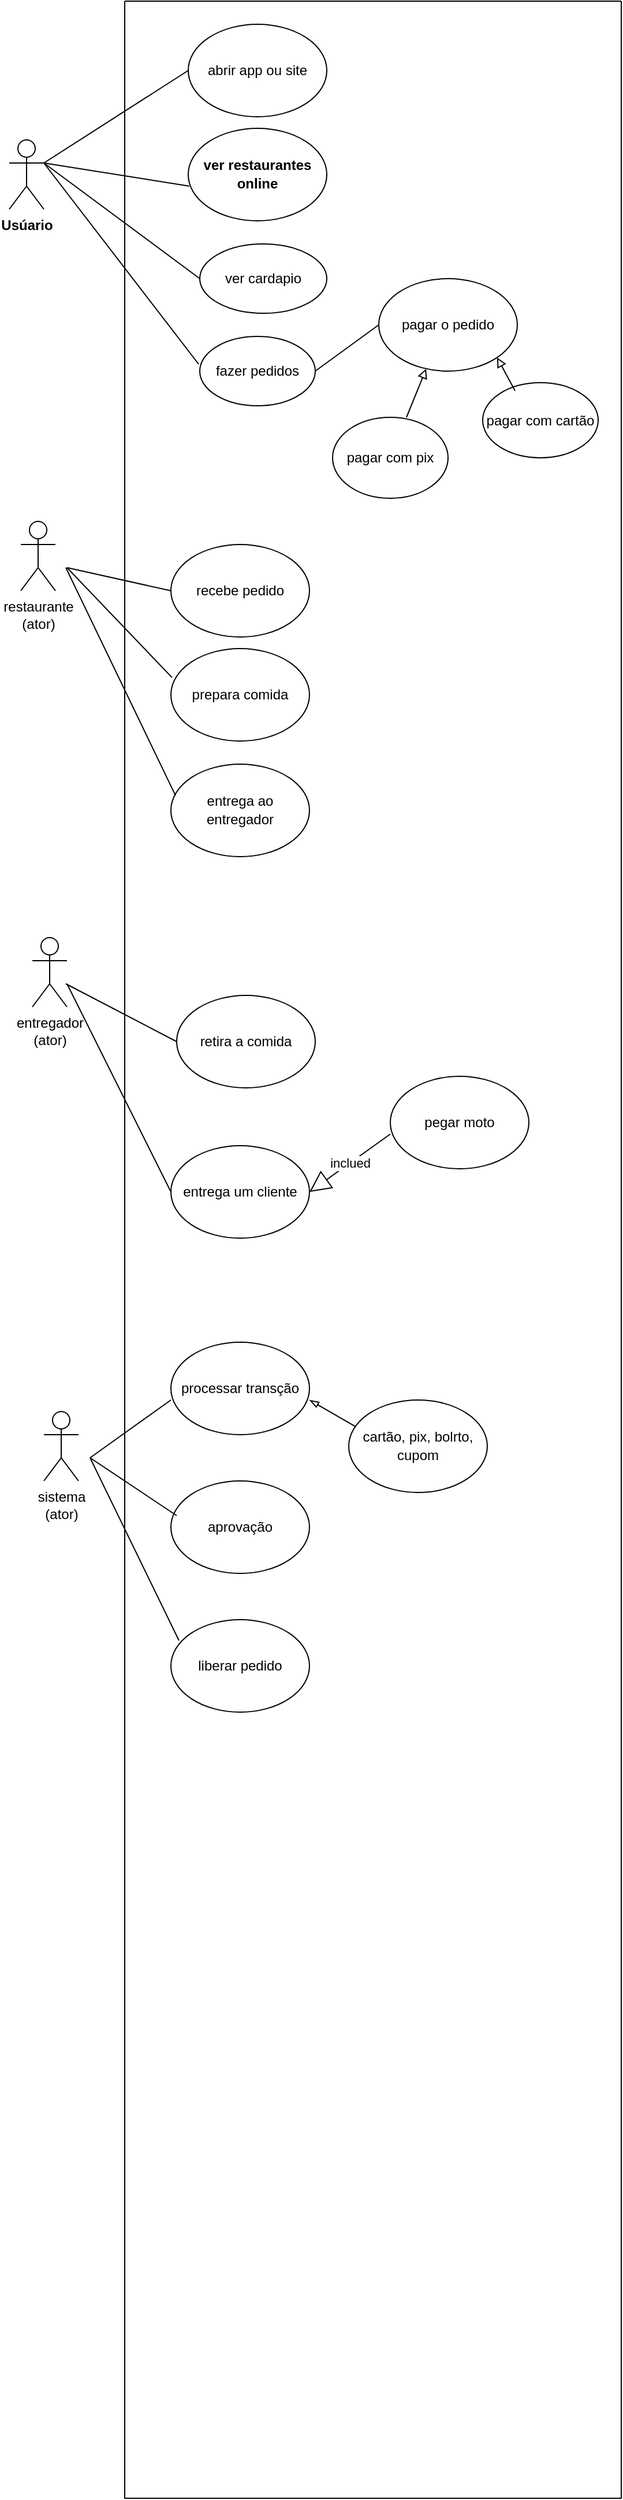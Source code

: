 <mxfile version="28.2.5">
  <diagram name="Página-1" id="tSvNxVfXGZo-txXaCuXj">
    <mxGraphModel dx="1106" dy="597" grid="1" gridSize="10" guides="1" tooltips="1" connect="1" arrows="1" fold="1" page="1" pageScale="1" pageWidth="827" pageHeight="1169" math="0" shadow="0" adaptiveColors="simple">
      <root>
        <mxCell id="0" />
        <mxCell id="1" parent="0" />
        <mxCell id="-fS9qOMYzr-xpj3dif4j-1" value="Usúario" style="shape=umlActor;verticalLabelPosition=bottom;verticalAlign=top;html=1;fontStyle=1;labelBackgroundColor=none;" vertex="1" parent="1">
          <mxGeometry x="60" y="250" width="30" height="60" as="geometry" />
        </mxCell>
        <mxCell id="-fS9qOMYzr-xpj3dif4j-14" value="" style="swimlane;startSize=0;labelBackgroundColor=none;" vertex="1" parent="1">
          <mxGeometry x="160" y="130" width="430" height="2160" as="geometry">
            <mxRectangle x="200" y="80" width="50" height="40" as="alternateBounds" />
          </mxGeometry>
        </mxCell>
        <mxCell id="-fS9qOMYzr-xpj3dif4j-32" value="ver cardapio" style="ellipse;whiteSpace=wrap;html=1;labelBackgroundColor=none;" vertex="1" parent="-fS9qOMYzr-xpj3dif4j-14">
          <mxGeometry x="65" y="210" width="110" height="60" as="geometry" />
        </mxCell>
        <mxCell id="-fS9qOMYzr-xpj3dif4j-33" value="fazer pedidos" style="ellipse;whiteSpace=wrap;html=1;labelBackgroundColor=none;" vertex="1" parent="-fS9qOMYzr-xpj3dif4j-14">
          <mxGeometry x="65" y="290" width="100" height="60" as="geometry" />
        </mxCell>
        <mxCell id="-fS9qOMYzr-xpj3dif4j-49" value="&lt;font face=&quot;Helvetica&quot;&gt;pagar o pedido&lt;/font&gt;" style="ellipse;whiteSpace=wrap;html=1;hachureGap=4;fontFamily=Architects Daughter;fontSource=https%3A%2F%2Ffonts.googleapis.com%2Fcss%3Ffamily%3DArchitects%2BDaughter;" vertex="1" parent="-fS9qOMYzr-xpj3dif4j-14">
          <mxGeometry x="220" y="240" width="120" height="80" as="geometry" />
        </mxCell>
        <mxCell id="-fS9qOMYzr-xpj3dif4j-50" value="&lt;font face=&quot;Helvetica&quot;&gt;&lt;b&gt;ver restaurantes online&lt;/b&gt;&lt;/font&gt;" style="ellipse;whiteSpace=wrap;html=1;hachureGap=4;fontFamily=Architects Daughter;fontSource=https%3A%2F%2Ffonts.googleapis.com%2Fcss%3Ffamily%3DArchitects%2BDaughter;" vertex="1" parent="-fS9qOMYzr-xpj3dif4j-14">
          <mxGeometry x="55" y="110" width="120" height="80" as="geometry" />
        </mxCell>
        <mxCell id="-fS9qOMYzr-xpj3dif4j-52" value="" style="endArrow=none;html=1;rounded=0;labelBackgroundColor=none;fontColor=default;entryX=-0.01;entryY=0.4;entryDx=0;entryDy=0;entryPerimeter=0;" edge="1" parent="-fS9qOMYzr-xpj3dif4j-14" target="-fS9qOMYzr-xpj3dif4j-33">
          <mxGeometry width="50" height="50" relative="1" as="geometry">
            <mxPoint x="-70" y="140" as="sourcePoint" />
            <mxPoint x="65" y="345" as="targetPoint" />
          </mxGeometry>
        </mxCell>
        <mxCell id="-fS9qOMYzr-xpj3dif4j-60" value="&lt;font face=&quot;Helvetica&quot;&gt;recebe pedido&lt;/font&gt;" style="ellipse;whiteSpace=wrap;html=1;hachureGap=4;fontFamily=Architects Daughter;fontSource=https%3A%2F%2Ffonts.googleapis.com%2Fcss%3Ffamily%3DArchitects%2BDaughter;" vertex="1" parent="-fS9qOMYzr-xpj3dif4j-14">
          <mxGeometry x="40" y="470" width="120" height="80" as="geometry" />
        </mxCell>
        <mxCell id="-fS9qOMYzr-xpj3dif4j-62" value="&lt;font face=&quot;Helvetica&quot;&gt;prepara comida&lt;/font&gt;" style="ellipse;whiteSpace=wrap;html=1;hachureGap=4;fontFamily=Architects Daughter;fontSource=https%3A%2F%2Ffonts.googleapis.com%2Fcss%3Ffamily%3DArchitects%2BDaughter;" vertex="1" parent="-fS9qOMYzr-xpj3dif4j-14">
          <mxGeometry x="40" y="560" width="120" height="80" as="geometry" />
        </mxCell>
        <mxCell id="-fS9qOMYzr-xpj3dif4j-63" value="&lt;font face=&quot;Helvetica&quot;&gt;entrega ao entregador&lt;/font&gt;" style="ellipse;whiteSpace=wrap;html=1;hachureGap=4;fontFamily=Architects Daughter;fontSource=https%3A%2F%2Ffonts.googleapis.com%2Fcss%3Ffamily%3DArchitects%2BDaughter;" vertex="1" parent="-fS9qOMYzr-xpj3dif4j-14">
          <mxGeometry x="40" y="660" width="120" height="80" as="geometry" />
        </mxCell>
        <mxCell id="-fS9qOMYzr-xpj3dif4j-66" value="" style="endArrow=none;html=1;rounded=0;entryX=0.033;entryY=0.338;entryDx=0;entryDy=0;entryPerimeter=0;" edge="1" parent="-fS9qOMYzr-xpj3dif4j-14" target="-fS9qOMYzr-xpj3dif4j-63">
          <mxGeometry width="50" height="50" relative="1" as="geometry">
            <mxPoint x="-51" y="490" as="sourcePoint" />
            <mxPoint x="40" y="585" as="targetPoint" />
          </mxGeometry>
        </mxCell>
        <mxCell id="-fS9qOMYzr-xpj3dif4j-69" value="&lt;font face=&quot;Helvetica&quot;&gt;retira a comida&lt;/font&gt;" style="ellipse;whiteSpace=wrap;html=1;hachureGap=4;fontFamily=Architects Daughter;fontSource=https%3A%2F%2Ffonts.googleapis.com%2Fcss%3Ffamily%3DArchitects%2BDaughter;" vertex="1" parent="-fS9qOMYzr-xpj3dif4j-14">
          <mxGeometry x="45" y="860" width="120" height="80" as="geometry" />
        </mxCell>
        <mxCell id="-fS9qOMYzr-xpj3dif4j-70" value="" style="endArrow=none;html=1;rounded=0;entryX=0;entryY=0.5;entryDx=0;entryDy=0;" edge="1" parent="-fS9qOMYzr-xpj3dif4j-14" target="-fS9qOMYzr-xpj3dif4j-69">
          <mxGeometry width="50" height="50" relative="1" as="geometry">
            <mxPoint x="-51" y="850" as="sourcePoint" />
            <mxPoint x="40" y="935" as="targetPoint" />
          </mxGeometry>
        </mxCell>
        <mxCell id="-fS9qOMYzr-xpj3dif4j-71" value="&lt;font face=&quot;Helvetica&quot;&gt;entrega um cliente&lt;/font&gt;" style="ellipse;whiteSpace=wrap;html=1;hachureGap=4;fontFamily=Architects Daughter;fontSource=https%3A%2F%2Ffonts.googleapis.com%2Fcss%3Ffamily%3DArchitects%2BDaughter;" vertex="1" parent="-fS9qOMYzr-xpj3dif4j-14">
          <mxGeometry x="40" y="990" width="120" height="80" as="geometry" />
        </mxCell>
        <mxCell id="-fS9qOMYzr-xpj3dif4j-76" value="" style="endArrow=none;html=1;rounded=0;exitX=1;exitY=0.5;exitDx=0;exitDy=0;entryX=0;entryY=0.5;entryDx=0;entryDy=0;" edge="1" parent="-fS9qOMYzr-xpj3dif4j-14" source="-fS9qOMYzr-xpj3dif4j-33" target="-fS9qOMYzr-xpj3dif4j-49">
          <mxGeometry width="50" height="50" relative="1" as="geometry">
            <mxPoint x="158.891" y="380.251" as="sourcePoint" />
            <mxPoint x="200" y="200" as="targetPoint" />
          </mxGeometry>
        </mxCell>
        <mxCell id="-fS9qOMYzr-xpj3dif4j-78" value="pagar com cartão" style="ellipse;whiteSpace=wrap;html=1;" vertex="1" parent="-fS9qOMYzr-xpj3dif4j-14">
          <mxGeometry x="310" y="330" width="100" height="65" as="geometry" />
        </mxCell>
        <mxCell id="-fS9qOMYzr-xpj3dif4j-77" value="pagar com pix" style="ellipse;whiteSpace=wrap;html=1;" vertex="1" parent="-fS9qOMYzr-xpj3dif4j-14">
          <mxGeometry x="180" y="360" width="100" height="70" as="geometry" />
        </mxCell>
        <mxCell id="-fS9qOMYzr-xpj3dif4j-79" value="" style="endArrow=none;html=1;rounded=0;exitX=1;exitY=1;exitDx=0;exitDy=0;entryX=0.28;entryY=0.108;entryDx=0;entryDy=0;entryPerimeter=0;startArrow=block;startFill=0;" edge="1" parent="-fS9qOMYzr-xpj3dif4j-14" source="-fS9qOMYzr-xpj3dif4j-49" target="-fS9qOMYzr-xpj3dif4j-78">
          <mxGeometry width="50" height="50" relative="1" as="geometry">
            <mxPoint x="310" y="250" as="sourcePoint" />
            <mxPoint x="350" y="270" as="targetPoint" />
          </mxGeometry>
        </mxCell>
        <mxCell id="-fS9qOMYzr-xpj3dif4j-80" value="" style="endArrow=none;html=1;rounded=0;exitX=0.342;exitY=0.975;exitDx=0;exitDy=0;entryX=0.64;entryY=0;entryDx=0;entryDy=0;exitPerimeter=0;startArrow=block;startFill=0;entryPerimeter=0;" edge="1" parent="-fS9qOMYzr-xpj3dif4j-14" source="-fS9qOMYzr-xpj3dif4j-49" target="-fS9qOMYzr-xpj3dif4j-77">
          <mxGeometry width="50" height="50" relative="1" as="geometry">
            <mxPoint x="180" y="267.5" as="sourcePoint" />
            <mxPoint x="220" y="287.5" as="targetPoint" />
            <Array as="points" />
          </mxGeometry>
        </mxCell>
        <mxCell id="-fS9qOMYzr-xpj3dif4j-81" value="pegar moto" style="ellipse;whiteSpace=wrap;html=1;" vertex="1" parent="-fS9qOMYzr-xpj3dif4j-14">
          <mxGeometry x="230" y="930" width="120" height="80" as="geometry" />
        </mxCell>
        <mxCell id="-fS9qOMYzr-xpj3dif4j-83" value="&lt;font face=&quot;Helvetica&quot;&gt;cartão, pix, bolrto, cupom&lt;/font&gt;" style="ellipse;whiteSpace=wrap;html=1;hachureGap=4;fontFamily=Architects Daughter;fontSource=https%3A%2F%2Ffonts.googleapis.com%2Fcss%3Ffamily%3DArchitects%2BDaughter;" vertex="1" parent="-fS9qOMYzr-xpj3dif4j-14">
          <mxGeometry x="194" y="1210" width="120" height="80" as="geometry" />
        </mxCell>
        <mxCell id="-fS9qOMYzr-xpj3dif4j-84" value="&lt;font face=&quot;Helvetica&quot;&gt;aprovação&lt;/font&gt;" style="ellipse;whiteSpace=wrap;html=1;hachureGap=4;fontFamily=Architects Daughter;fontSource=https%3A%2F%2Ffonts.googleapis.com%2Fcss%3Ffamily%3DArchitects%2BDaughter;" vertex="1" parent="-fS9qOMYzr-xpj3dif4j-14">
          <mxGeometry x="40" y="1280" width="120" height="80" as="geometry" />
        </mxCell>
        <mxCell id="-fS9qOMYzr-xpj3dif4j-85" value="&lt;font face=&quot;Helvetica&quot;&gt;processar transção&lt;/font&gt;" style="ellipse;whiteSpace=wrap;html=1;hachureGap=4;fontFamily=Architects Daughter;fontSource=https%3A%2F%2Ffonts.googleapis.com%2Fcss%3Ffamily%3DArchitects%2BDaughter;" vertex="1" parent="-fS9qOMYzr-xpj3dif4j-14">
          <mxGeometry x="40" y="1160" width="120" height="80" as="geometry" />
        </mxCell>
        <mxCell id="-fS9qOMYzr-xpj3dif4j-86" value="&lt;font face=&quot;Helvetica&quot;&gt;liberar pedido&lt;/font&gt;" style="ellipse;whiteSpace=wrap;html=1;hachureGap=4;fontFamily=Architects Daughter;fontSource=https%3A%2F%2Ffonts.googleapis.com%2Fcss%3Ffamily%3DArchitects%2BDaughter;" vertex="1" parent="-fS9qOMYzr-xpj3dif4j-14">
          <mxGeometry x="40" y="1400" width="120" height="80" as="geometry" />
        </mxCell>
        <mxCell id="-fS9qOMYzr-xpj3dif4j-87" value="" style="endArrow=none;html=1;rounded=0;" edge="1" parent="-fS9qOMYzr-xpj3dif4j-14">
          <mxGeometry width="50" height="50" relative="1" as="geometry">
            <mxPoint x="-30" y="1260" as="sourcePoint" />
            <mxPoint x="40" y="1210" as="targetPoint" />
          </mxGeometry>
        </mxCell>
        <mxCell id="-fS9qOMYzr-xpj3dif4j-88" value="" style="endArrow=none;html=1;rounded=0;entryX=0.058;entryY=0.225;entryDx=0;entryDy=0;entryPerimeter=0;" edge="1" parent="-fS9qOMYzr-xpj3dif4j-14" target="-fS9qOMYzr-xpj3dif4j-86">
          <mxGeometry width="50" height="50" relative="1" as="geometry">
            <mxPoint x="-30" y="1260" as="sourcePoint" />
            <mxPoint x="40" y="1440" as="targetPoint" />
          </mxGeometry>
        </mxCell>
        <mxCell id="-fS9qOMYzr-xpj3dif4j-89" value="" style="endArrow=none;html=1;rounded=0;" edge="1" parent="-fS9qOMYzr-xpj3dif4j-14">
          <mxGeometry width="50" height="50" relative="1" as="geometry">
            <mxPoint x="-30" y="1260" as="sourcePoint" />
            <mxPoint x="45" y="1310" as="targetPoint" />
            <Array as="points" />
          </mxGeometry>
        </mxCell>
        <mxCell id="-fS9qOMYzr-xpj3dif4j-90" value="" style="endArrow=none;html=1;rounded=0;entryX=0.05;entryY=0.288;entryDx=0;entryDy=0;entryPerimeter=0;startArrow=blockThin;startFill=0;" edge="1" parent="-fS9qOMYzr-xpj3dif4j-14" target="-fS9qOMYzr-xpj3dif4j-83">
          <mxGeometry width="50" height="50" relative="1" as="geometry">
            <mxPoint x="160" y="1210" as="sourcePoint" />
            <mxPoint x="235" y="1260" as="targetPoint" />
            <Array as="points" />
          </mxGeometry>
        </mxCell>
        <mxCell id="-fS9qOMYzr-xpj3dif4j-91" value="abrir app ou site" style="ellipse;whiteSpace=wrap;html=1;" vertex="1" parent="-fS9qOMYzr-xpj3dif4j-14">
          <mxGeometry x="55" y="20" width="120" height="80" as="geometry" />
        </mxCell>
        <mxCell id="-fS9qOMYzr-xpj3dif4j-92" value="" style="endArrow=none;html=1;rounded=0;entryX=0.008;entryY=0.625;entryDx=0;entryDy=0;entryPerimeter=0;labelBackgroundColor=none;fontColor=default;" edge="1" parent="-fS9qOMYzr-xpj3dif4j-14">
          <mxGeometry width="50" height="50" relative="1" as="geometry">
            <mxPoint x="-70" y="140" as="sourcePoint" />
            <mxPoint x="55" y="60" as="targetPoint" />
          </mxGeometry>
        </mxCell>
        <mxCell id="-fS9qOMYzr-xpj3dif4j-93" value="inclued" style="endArrow=block;endSize=16;endFill=0;html=1;rounded=0;entryX=1;entryY=0.5;entryDx=0;entryDy=0;" edge="1" parent="-fS9qOMYzr-xpj3dif4j-14" target="-fS9qOMYzr-xpj3dif4j-71">
          <mxGeometry width="160" relative="1" as="geometry">
            <mxPoint x="230" y="980" as="sourcePoint" />
            <mxPoint x="390" y="980" as="targetPoint" />
          </mxGeometry>
        </mxCell>
        <mxCell id="-fS9qOMYzr-xpj3dif4j-16" value="" style="endArrow=none;html=1;rounded=0;entryX=0.008;entryY=0.625;entryDx=0;entryDy=0;entryPerimeter=0;labelBackgroundColor=none;fontColor=default;" edge="1" parent="1" target="-fS9qOMYzr-xpj3dif4j-50">
          <mxGeometry width="50" height="50" relative="1" as="geometry">
            <mxPoint x="90" y="270" as="sourcePoint" />
            <mxPoint x="217.5" y="180" as="targetPoint" />
          </mxGeometry>
        </mxCell>
        <mxCell id="-fS9qOMYzr-xpj3dif4j-30" value="" style="endArrow=none;html=1;rounded=0;labelBackgroundColor=none;fontColor=default;entryX=0;entryY=0.5;entryDx=0;entryDy=0;" edge="1" parent="1" target="-fS9qOMYzr-xpj3dif4j-32">
          <mxGeometry width="50" height="50" relative="1" as="geometry">
            <mxPoint x="90" y="270" as="sourcePoint" />
            <mxPoint x="216" y="331" as="targetPoint" />
          </mxGeometry>
        </mxCell>
        <mxCell id="-fS9qOMYzr-xpj3dif4j-53" value="&lt;font face=&quot;Helvetica&quot;&gt;restaurante&lt;/font&gt;&lt;div&gt;&lt;font face=&quot;Helvetica&quot;&gt;(ator)&lt;/font&gt;&lt;/div&gt;" style="shape=umlActor;verticalLabelPosition=bottom;verticalAlign=top;html=1;hachureGap=4;fontFamily=Architects Daughter;fontSource=https%3A%2F%2Ffonts.googleapis.com%2Fcss%3Ffamily%3DArchitects%2BDaughter;" vertex="1" parent="1">
          <mxGeometry x="70" y="580" width="30" height="60" as="geometry" />
        </mxCell>
        <mxCell id="-fS9qOMYzr-xpj3dif4j-64" value="" style="endArrow=none;html=1;rounded=0;entryX=0.008;entryY=0.313;entryDx=0;entryDy=0;entryPerimeter=0;" edge="1" parent="1" target="-fS9qOMYzr-xpj3dif4j-62">
          <mxGeometry width="50" height="50" relative="1" as="geometry">
            <mxPoint x="110" y="620" as="sourcePoint" />
            <mxPoint x="160" y="570" as="targetPoint" />
          </mxGeometry>
        </mxCell>
        <mxCell id="-fS9qOMYzr-xpj3dif4j-65" value="" style="endArrow=none;html=1;rounded=0;entryX=0;entryY=0.5;entryDx=0;entryDy=0;" edge="1" parent="1" target="-fS9qOMYzr-xpj3dif4j-60">
          <mxGeometry width="50" height="50" relative="1" as="geometry">
            <mxPoint x="110" y="620" as="sourcePoint" />
            <mxPoint x="160" y="570" as="targetPoint" />
          </mxGeometry>
        </mxCell>
        <mxCell id="-fS9qOMYzr-xpj3dif4j-67" value="&lt;font face=&quot;Helvetica&quot;&gt;sistema&lt;/font&gt;&lt;br&gt;&lt;div&gt;&lt;font face=&quot;Helvetica&quot;&gt;(ator)&lt;/font&gt;&lt;/div&gt;" style="shape=umlActor;verticalLabelPosition=bottom;verticalAlign=top;html=1;hachureGap=4;fontFamily=Architects Daughter;fontSource=https%3A%2F%2Ffonts.googleapis.com%2Fcss%3Ffamily%3DArchitects%2BDaughter;" vertex="1" parent="1">
          <mxGeometry x="90" y="1350" width="30" height="60" as="geometry" />
        </mxCell>
        <mxCell id="-fS9qOMYzr-xpj3dif4j-68" value="&lt;div&gt;&lt;font face=&quot;Helvetica&quot;&gt;entregador&lt;/font&gt;&lt;/div&gt;&lt;div&gt;&lt;font face=&quot;Helvetica&quot;&gt;(ator)&lt;/font&gt;&lt;/div&gt;" style="shape=umlActor;verticalLabelPosition=bottom;verticalAlign=top;html=1;hachureGap=4;fontFamily=Architects Daughter;fontSource=https%3A%2F%2Ffonts.googleapis.com%2Fcss%3Ffamily%3DArchitects%2BDaughter;" vertex="1" parent="1">
          <mxGeometry x="80" y="940" width="30" height="60" as="geometry" />
        </mxCell>
        <mxCell id="-fS9qOMYzr-xpj3dif4j-72" value="" style="endArrow=none;html=1;rounded=0;entryX=0;entryY=0.5;entryDx=0;entryDy=0;" edge="1" parent="1" target="-fS9qOMYzr-xpj3dif4j-71">
          <mxGeometry width="50" height="50" relative="1" as="geometry">
            <mxPoint x="110" y="980" as="sourcePoint" />
            <mxPoint x="200" y="1041.43" as="targetPoint" />
            <Array as="points" />
          </mxGeometry>
        </mxCell>
      </root>
    </mxGraphModel>
  </diagram>
</mxfile>
